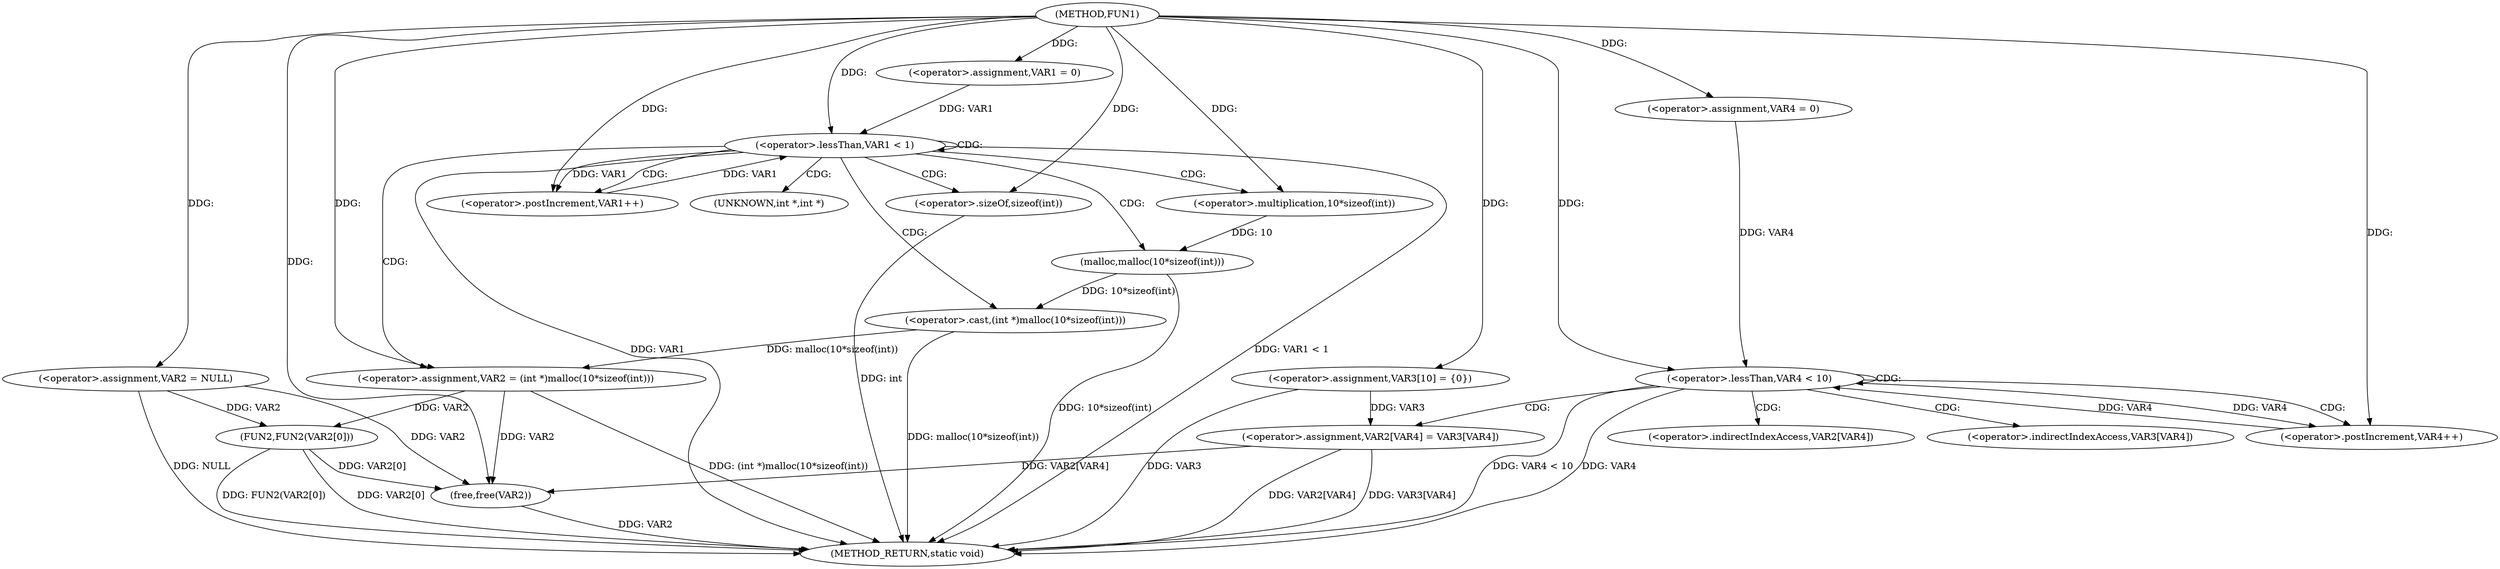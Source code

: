 digraph FUN1 {  
"1000100" [label = "(METHOD,FUN1)" ]
"1000154" [label = "(METHOD_RETURN,static void)" ]
"1000104" [label = "(<operator>.assignment,VAR2 = NULL)" ]
"1000108" [label = "(<operator>.assignment,VAR1 = 0)" ]
"1000111" [label = "(<operator>.lessThan,VAR1 < 1)" ]
"1000114" [label = "(<operator>.postIncrement,VAR1++)" ]
"1000117" [label = "(<operator>.assignment,VAR2 = (int *)malloc(10*sizeof(int)))" ]
"1000119" [label = "(<operator>.cast,(int *)malloc(10*sizeof(int)))" ]
"1000121" [label = "(malloc,malloc(10*sizeof(int)))" ]
"1000122" [label = "(<operator>.multiplication,10*sizeof(int))" ]
"1000124" [label = "(<operator>.sizeOf,sizeof(int))" ]
"1000128" [label = "(<operator>.assignment,VAR3[10] = {0})" ]
"1000132" [label = "(<operator>.assignment,VAR4 = 0)" ]
"1000135" [label = "(<operator>.lessThan,VAR4 < 10)" ]
"1000138" [label = "(<operator>.postIncrement,VAR4++)" ]
"1000141" [label = "(<operator>.assignment,VAR2[VAR4] = VAR3[VAR4])" ]
"1000148" [label = "(FUN2,FUN2(VAR2[0]))" ]
"1000152" [label = "(free,free(VAR2))" ]
"1000120" [label = "(UNKNOWN,int *,int *)" ]
"1000142" [label = "(<operator>.indirectIndexAccess,VAR2[VAR4])" ]
"1000145" [label = "(<operator>.indirectIndexAccess,VAR3[VAR4])" ]
  "1000141" -> "1000154"  [ label = "DDG: VAR2[VAR4]"] 
  "1000124" -> "1000154"  [ label = "DDG: int"] 
  "1000128" -> "1000154"  [ label = "DDG: VAR3"] 
  "1000119" -> "1000154"  [ label = "DDG: malloc(10*sizeof(int))"] 
  "1000152" -> "1000154"  [ label = "DDG: VAR2"] 
  "1000111" -> "1000154"  [ label = "DDG: VAR1"] 
  "1000135" -> "1000154"  [ label = "DDG: VAR4 < 10"] 
  "1000117" -> "1000154"  [ label = "DDG: (int *)malloc(10*sizeof(int))"] 
  "1000111" -> "1000154"  [ label = "DDG: VAR1 < 1"] 
  "1000104" -> "1000154"  [ label = "DDG: NULL"] 
  "1000148" -> "1000154"  [ label = "DDG: VAR2[0]"] 
  "1000148" -> "1000154"  [ label = "DDG: FUN2(VAR2[0])"] 
  "1000135" -> "1000154"  [ label = "DDG: VAR4"] 
  "1000121" -> "1000154"  [ label = "DDG: 10*sizeof(int)"] 
  "1000141" -> "1000154"  [ label = "DDG: VAR3[VAR4]"] 
  "1000100" -> "1000104"  [ label = "DDG: "] 
  "1000100" -> "1000108"  [ label = "DDG: "] 
  "1000114" -> "1000111"  [ label = "DDG: VAR1"] 
  "1000108" -> "1000111"  [ label = "DDG: VAR1"] 
  "1000100" -> "1000111"  [ label = "DDG: "] 
  "1000111" -> "1000114"  [ label = "DDG: VAR1"] 
  "1000100" -> "1000114"  [ label = "DDG: "] 
  "1000119" -> "1000117"  [ label = "DDG: malloc(10*sizeof(int))"] 
  "1000100" -> "1000117"  [ label = "DDG: "] 
  "1000121" -> "1000119"  [ label = "DDG: 10*sizeof(int)"] 
  "1000122" -> "1000121"  [ label = "DDG: 10"] 
  "1000100" -> "1000122"  [ label = "DDG: "] 
  "1000100" -> "1000124"  [ label = "DDG: "] 
  "1000100" -> "1000128"  [ label = "DDG: "] 
  "1000100" -> "1000132"  [ label = "DDG: "] 
  "1000138" -> "1000135"  [ label = "DDG: VAR4"] 
  "1000132" -> "1000135"  [ label = "DDG: VAR4"] 
  "1000100" -> "1000135"  [ label = "DDG: "] 
  "1000135" -> "1000138"  [ label = "DDG: VAR4"] 
  "1000100" -> "1000138"  [ label = "DDG: "] 
  "1000128" -> "1000141"  [ label = "DDG: VAR3"] 
  "1000104" -> "1000148"  [ label = "DDG: VAR2"] 
  "1000117" -> "1000148"  [ label = "DDG: VAR2"] 
  "1000141" -> "1000152"  [ label = "DDG: VAR2[VAR4]"] 
  "1000104" -> "1000152"  [ label = "DDG: VAR2"] 
  "1000148" -> "1000152"  [ label = "DDG: VAR2[0]"] 
  "1000117" -> "1000152"  [ label = "DDG: VAR2"] 
  "1000100" -> "1000152"  [ label = "DDG: "] 
  "1000111" -> "1000121"  [ label = "CDG: "] 
  "1000111" -> "1000120"  [ label = "CDG: "] 
  "1000111" -> "1000117"  [ label = "CDG: "] 
  "1000111" -> "1000111"  [ label = "CDG: "] 
  "1000111" -> "1000124"  [ label = "CDG: "] 
  "1000111" -> "1000119"  [ label = "CDG: "] 
  "1000111" -> "1000114"  [ label = "CDG: "] 
  "1000111" -> "1000122"  [ label = "CDG: "] 
  "1000135" -> "1000142"  [ label = "CDG: "] 
  "1000135" -> "1000141"  [ label = "CDG: "] 
  "1000135" -> "1000145"  [ label = "CDG: "] 
  "1000135" -> "1000135"  [ label = "CDG: "] 
  "1000135" -> "1000138"  [ label = "CDG: "] 
}
